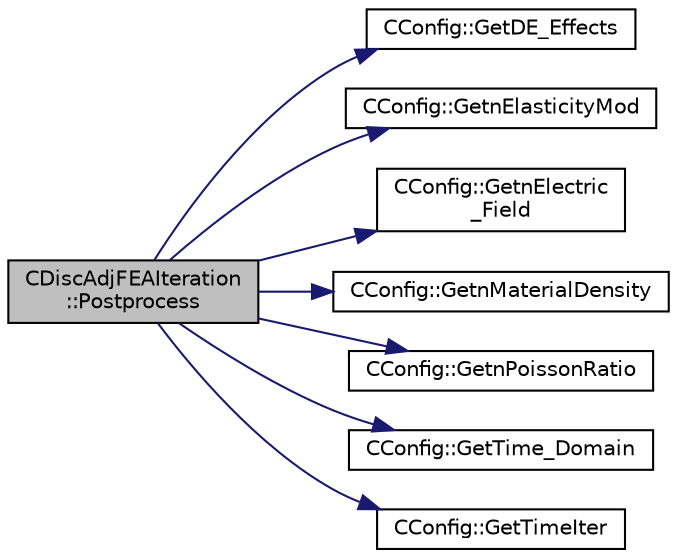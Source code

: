 digraph "CDiscAdjFEAIteration::Postprocess"
{
 // LATEX_PDF_SIZE
  edge [fontname="Helvetica",fontsize="10",labelfontname="Helvetica",labelfontsize="10"];
  node [fontname="Helvetica",fontsize="10",shape=record];
  rankdir="LR";
  Node1 [label="CDiscAdjFEAIteration\l::Postprocess",height=0.2,width=0.4,color="black", fillcolor="grey75", style="filled", fontcolor="black",tooltip="Postprocesses the discrete adjoint FEA problem before heading to another physics system or the next i..."];
  Node1 -> Node2 [color="midnightblue",fontsize="10",style="solid",fontname="Helvetica"];
  Node2 [label="CConfig::GetDE_Effects",height=0.2,width=0.4,color="black", fillcolor="white", style="filled",URL="$classCConfig.html#a62ca95c832d0e3492d1a55320b0c06e8",tooltip="Decide whether to apply DE effects to the model."];
  Node1 -> Node3 [color="midnightblue",fontsize="10",style="solid",fontname="Helvetica"];
  Node3 [label="CConfig::GetnElasticityMod",height=0.2,width=0.4,color="black", fillcolor="white", style="filled",URL="$classCConfig.html#ab684d0ae02c5c3d394e1de7a9652a76e",tooltip="Get the number of different values for the elasticity modulus."];
  Node1 -> Node4 [color="midnightblue",fontsize="10",style="solid",fontname="Helvetica"];
  Node4 [label="CConfig::GetnElectric\l_Field",height=0.2,width=0.4,color="black", fillcolor="white", style="filled",URL="$classCConfig.html#a5e7b3c84f3758518ab6c15cd9aa074da",tooltip="Get the number of different values for the modulus of the electric field."];
  Node1 -> Node5 [color="midnightblue",fontsize="10",style="solid",fontname="Helvetica"];
  Node5 [label="CConfig::GetnMaterialDensity",height=0.2,width=0.4,color="black", fillcolor="white", style="filled",URL="$classCConfig.html#a8fd226ab6f8340df8e7af0a520a6ed92",tooltip="Get the number of different values for the Material density."];
  Node1 -> Node6 [color="midnightblue",fontsize="10",style="solid",fontname="Helvetica"];
  Node6 [label="CConfig::GetnPoissonRatio",height=0.2,width=0.4,color="black", fillcolor="white", style="filled",URL="$classCConfig.html#a107e35ca437338bb72e4bdb71de2e71f",tooltip="Get the number of different values for the Poisson ratio."];
  Node1 -> Node7 [color="midnightblue",fontsize="10",style="solid",fontname="Helvetica"];
  Node7 [label="CConfig::GetTime_Domain",height=0.2,width=0.4,color="black", fillcolor="white", style="filled",URL="$classCConfig.html#a85d2e3cf43b77c63642c40c235b853f3",tooltip="Check if the multizone problem is solved for time domain."];
  Node1 -> Node8 [color="midnightblue",fontsize="10",style="solid",fontname="Helvetica"];
  Node8 [label="CConfig::GetTimeIter",height=0.2,width=0.4,color="black", fillcolor="white", style="filled",URL="$classCConfig.html#aec6051895c2e4f593a5c245104548b78",tooltip="Get the current time iteration number."];
}
